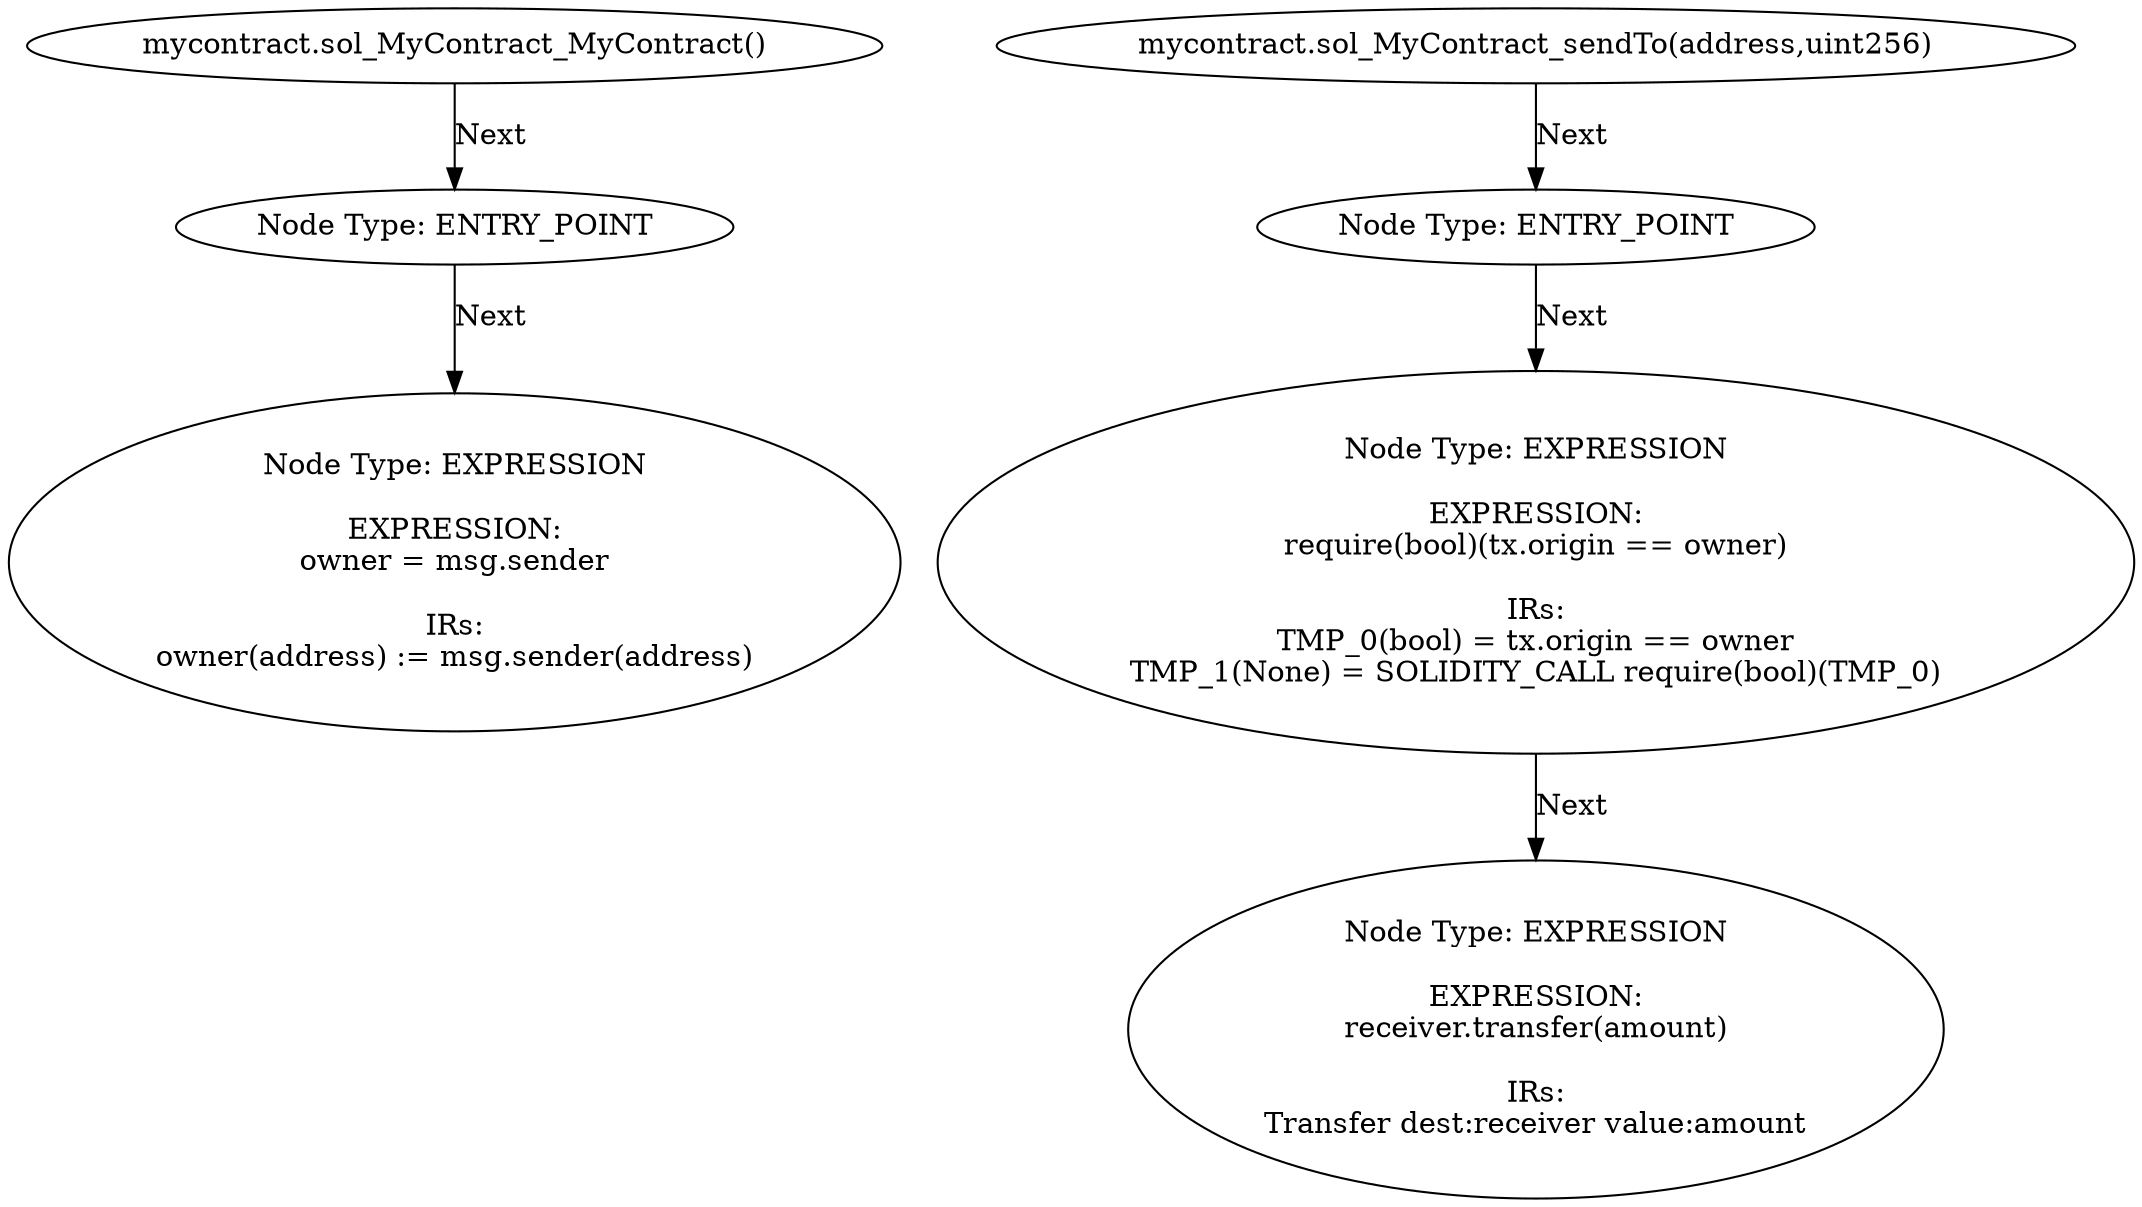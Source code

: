 digraph "" {
	node [label="\N"];
	0	[contract_name=MyContract,
		function_fullname="MyContract()",
		label="Node Type: ENTRY_POINT
",
		node_expression=None,
		node_info_vulnerabilities=None,
		node_irs=None,
		node_source_code_lines="[14, 15, 16]",
		node_type=ENTRY_POINT,
		source_file="mycontract.sol"];
	1	[contract_name=MyContract,
		function_fullname="MyContract()",
		label="Node Type: EXPRESSION

EXPRESSION:
owner = msg.sender

IRs:
owner(address) := msg.sender(address)",
		node_expression="owner = msg.sender",
		node_info_vulnerabilities=None,
		node_irs="owner(address) := msg.sender(address)",
		node_source_code_lines="[15]",
		node_type=EXPRESSION,
		source_file="mycontract.sol"];
	0 -> 1	[key=0,
		edge_type=next,
		label=Next];
	2	[contract_name=MyContract,
		function_fullname="MyContract()",
		label="mycontract.sol_MyContract_MyContract()",
		node_expression=None,
		node_info_vulnerabilities=None,
		node_irs=None,
		node_source_code_lines="[14, 15, 16]",
		node_type=FUNCTION_NAME,
		source_file="mycontract.sol"];
	2 -> 0	[key=0,
		edge_type=next,
		label=Next];
	3	[contract_name=MyContract,
		function_fullname="sendTo(address,uint256)",
		label="Node Type: ENTRY_POINT
",
		node_expression=None,
		node_info_vulnerabilities="[{'lines': [20], 'category': 'access_control'}]",
		node_irs=None,
		node_source_code_lines="[18, 19, 20, 21, 22]",
		node_type=ENTRY_POINT,
		source_file="mycontract.sol"];
	4	[contract_name=MyContract,
		function_fullname="sendTo(address,uint256)",
		label="Node Type: EXPRESSION

EXPRESSION:
require(bool)(tx.origin == owner)

IRs:
TMP_0(bool) = tx.origin == owner
TMP_1(None) = SOLIDITY_\
CALL require(bool)(TMP_0)",
		node_expression="require(bool)(tx.origin == owner)",
		node_info_vulnerabilities="[{'lines': [20], 'category': 'access_control'}]",
		node_irs="TMP_0(bool) = tx.origin == owner
TMP_1(None) = SOLIDITY_CALL require(bool)(TMP_0)",
		node_source_code_lines="[20]",
		node_type=EXPRESSION,
		source_file="mycontract.sol"];
	3 -> 4	[key=0,
		edge_type=next,
		label=Next];
	5	[contract_name=MyContract,
		function_fullname="sendTo(address,uint256)",
		label="Node Type: EXPRESSION

EXPRESSION:
receiver.transfer(amount)

IRs:
Transfer dest:receiver value:amount",
		node_expression="receiver.transfer(amount)",
		node_info_vulnerabilities=None,
		node_irs="Transfer dest:receiver value:amount",
		node_source_code_lines="[21]",
		node_type=EXPRESSION,
		source_file="mycontract.sol"];
	4 -> 5	[key=0,
		edge_type=next,
		label=Next];
	6	[contract_name=MyContract,
		function_fullname="sendTo(address,uint256)",
		label="mycontract.sol_MyContract_sendTo(address,uint256)",
		node_expression=None,
		node_info_vulnerabilities="[{'lines': [20], 'category': 'access_control'}]",
		node_irs=None,
		node_source_code_lines="[18, 19, 20, 21, 22]",
		node_type=FUNCTION_NAME,
		source_file="mycontract.sol"];
	6 -> 3	[key=0,
		edge_type=next,
		label=Next];
}
